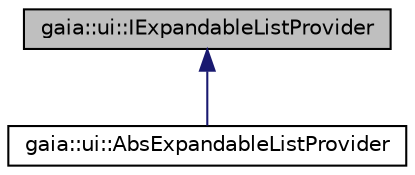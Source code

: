 digraph G
{
  edge [fontname="Helvetica",fontsize="10",labelfontname="Helvetica",labelfontsize="10"];
  node [fontname="Helvetica",fontsize="10",shape=record];
  Node1 [label="gaia::ui::IExpandableListProvider",height=0.2,width=0.4,color="black", fillcolor="grey75", style="filled" fontcolor="black"];
  Node1 -> Node2 [dir=back,color="midnightblue",fontsize="10",style="solid",fontname="Helvetica"];
  Node2 [label="gaia::ui::AbsExpandableListProvider",height=0.2,width=0.4,color="black", fillcolor="white", style="filled",URL="$d3/d62/classgaia_1_1ui_1_1_abs_expandable_list_provider.html",tooltip="Base class for a IExpandableListProvider used to provide data and Views from some data to an expandab..."];
}
